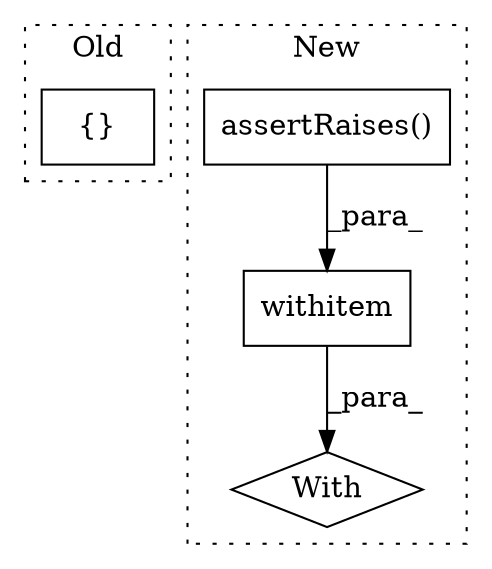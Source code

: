 digraph G {
subgraph cluster0 {
1 [label="{}" a="59" s="2498,2507" l="1,0" shape="box"];
label = "Old";
style="dotted";
}
subgraph cluster1 {
2 [label="assertRaises()" a="75" s="2614,2660" l="18,1" shape="box"];
3 [label="With" a="39" s="2609,2618" l="5,57" shape="diamond"];
4 [label="withitem" a="49" s="2614" l="4" shape="box"];
label = "New";
style="dotted";
}
2 -> 4 [label="_para_"];
4 -> 3 [label="_para_"];
}
